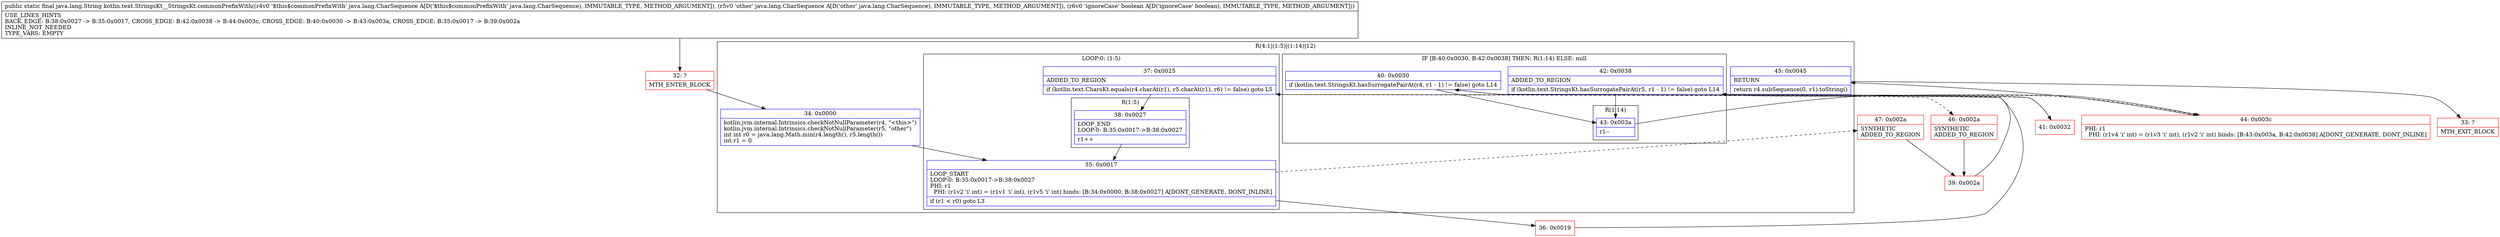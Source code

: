 digraph "CFG forkotlin.text.StringsKt__StringsKt.commonPrefixWith(Ljava\/lang\/CharSequence;Ljava\/lang\/CharSequence;Z)Ljava\/lang\/String;" {
subgraph cluster_Region_690687556 {
label = "R(4:1|(1:5)|(1:14)|12)";
node [shape=record,color=blue];
Node_34 [shape=record,label="{34\:\ 0x0000|kotlin.jvm.internal.Intrinsics.checkNotNullParameter(r4, \"\<this\>\")\lkotlin.jvm.internal.Intrinsics.checkNotNullParameter(r5, \"other\")\lint int r0 = java.lang.Math.min(r4.length(), r5.length())\lint r1 = 0\l}"];
subgraph cluster_LoopRegion_368670855 {
label = "LOOP:0: (1:5)";
node [shape=record,color=blue];
Node_35 [shape=record,label="{35\:\ 0x0017|LOOP_START\lLOOP:0: B:35:0x0017\-\>B:38:0x0027\lPHI: r1 \l  PHI: (r1v2 'i' int) = (r1v1 'i' int), (r1v5 'i' int) binds: [B:34:0x0000, B:38:0x0027] A[DONT_GENERATE, DONT_INLINE]\l|if (r1 \< r0) goto L3\l}"];
Node_37 [shape=record,label="{37\:\ 0x0025|ADDED_TO_REGION\l|if (kotlin.text.CharsKt.equals(r4.charAt(r1), r5.charAt(r1), r6) != false) goto L5\l}"];
subgraph cluster_Region_1897442391 {
label = "R(1:5)";
node [shape=record,color=blue];
Node_38 [shape=record,label="{38\:\ 0x0027|LOOP_END\lLOOP:0: B:35:0x0017\-\>B:38:0x0027\l|r1++\l}"];
}
}
subgraph cluster_IfRegion_11584798 {
label = "IF [B:40:0x0030, B:42:0x0038] THEN: R(1:14) ELSE: null";
node [shape=record,color=blue];
Node_40 [shape=record,label="{40\:\ 0x0030|if (kotlin.text.StringsKt.hasSurrogatePairAt(r4, r1 \- 1) != false) goto L14\l}"];
Node_42 [shape=record,label="{42\:\ 0x0038|ADDED_TO_REGION\l|if (kotlin.text.StringsKt.hasSurrogatePairAt(r5, r1 \- 1) != false) goto L14\l}"];
subgraph cluster_Region_509084029 {
label = "R(1:14)";
node [shape=record,color=blue];
Node_43 [shape=record,label="{43\:\ 0x003a|r1\-\-\l}"];
}
}
Node_45 [shape=record,label="{45\:\ 0x0045|RETURN\l|return r4.subSequence(0, r1).toString()\l}"];
}
Node_32 [shape=record,color=red,label="{32\:\ ?|MTH_ENTER_BLOCK\l}"];
Node_36 [shape=record,color=red,label="{36\:\ 0x0019}"];
Node_46 [shape=record,color=red,label="{46\:\ 0x002a|SYNTHETIC\lADDED_TO_REGION\l}"];
Node_39 [shape=record,color=red,label="{39\:\ 0x002a}"];
Node_41 [shape=record,color=red,label="{41\:\ 0x0032}"];
Node_44 [shape=record,color=red,label="{44\:\ 0x003c|PHI: r1 \l  PHI: (r1v4 'i' int) = (r1v3 'i' int), (r1v2 'i' int) binds: [B:43:0x003a, B:42:0x0038] A[DONT_GENERATE, DONT_INLINE]\l}"];
Node_33 [shape=record,color=red,label="{33\:\ ?|MTH_EXIT_BLOCK\l}"];
Node_47 [shape=record,color=red,label="{47\:\ 0x002a|SYNTHETIC\lADDED_TO_REGION\l}"];
MethodNode[shape=record,label="{public static final java.lang.String kotlin.text.StringsKt__StringsKt.commonPrefixWith((r4v0 '$this$commonPrefixWith' java.lang.CharSequence A[D('$this$commonPrefixWith' java.lang.CharSequence), IMMUTABLE_TYPE, METHOD_ARGUMENT]), (r5v0 'other' java.lang.CharSequence A[D('other' java.lang.CharSequence), IMMUTABLE_TYPE, METHOD_ARGUMENT]), (r6v0 'ignoreCase' boolean A[D('ignoreCase' boolean), IMMUTABLE_TYPE, METHOD_ARGUMENT]))  | USE_LINES_HINTS\lBACK_EDGE: B:38:0x0027 \-\> B:35:0x0017, CROSS_EDGE: B:42:0x0038 \-\> B:44:0x003c, CROSS_EDGE: B:40:0x0030 \-\> B:43:0x003a, CROSS_EDGE: B:35:0x0017 \-\> B:39:0x002a\lINLINE_NOT_NEEDED\lTYPE_VARS: EMPTY\l}"];
MethodNode -> Node_32;Node_34 -> Node_35;
Node_35 -> Node_36;
Node_35 -> Node_47[style=dashed];
Node_37 -> Node_38;
Node_37 -> Node_46[style=dashed];
Node_38 -> Node_35;
Node_40 -> Node_41[style=dashed];
Node_40 -> Node_43;
Node_42 -> Node_43;
Node_42 -> Node_44[style=dashed];
Node_43 -> Node_44;
Node_45 -> Node_33;
Node_32 -> Node_34;
Node_36 -> Node_37;
Node_46 -> Node_39;
Node_39 -> Node_40;
Node_41 -> Node_42;
Node_44 -> Node_45;
Node_47 -> Node_39;
}

